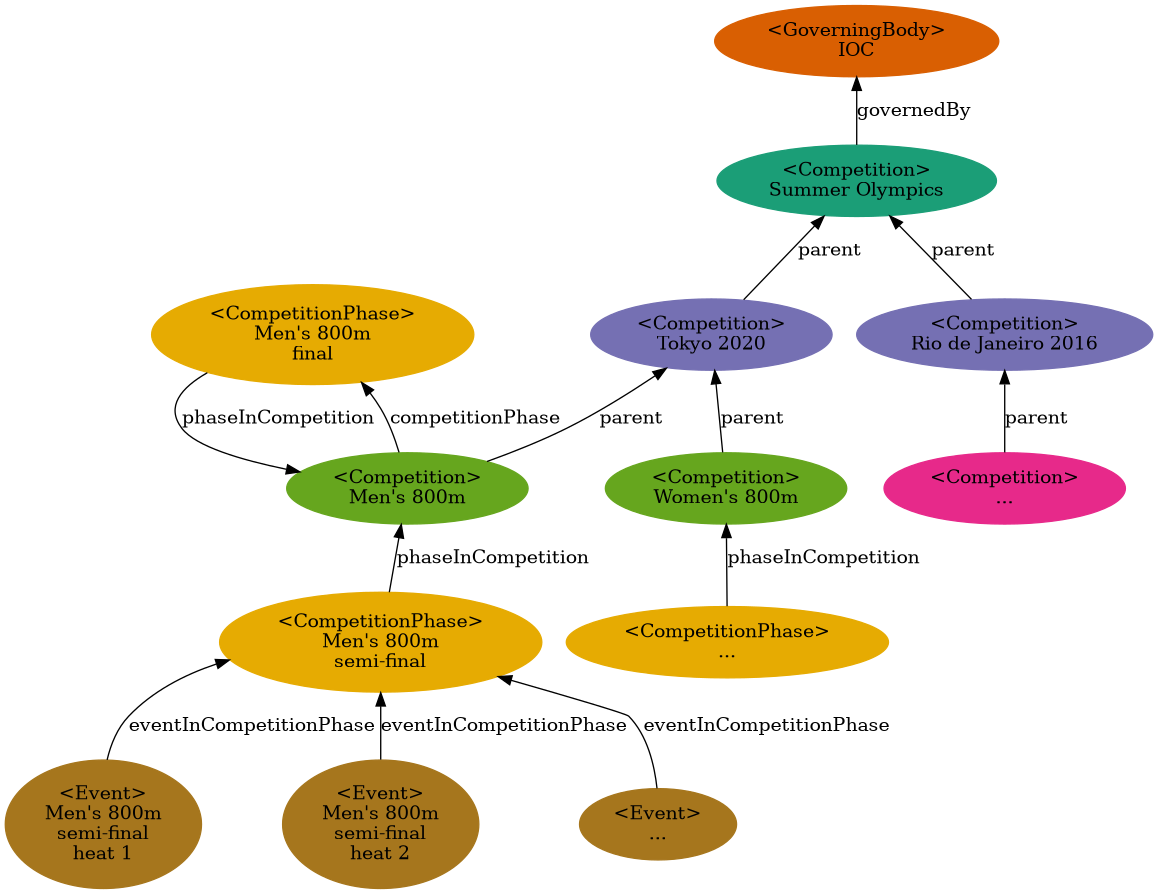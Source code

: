 @startuml
digraph regexp {
 # docs and examples at https://graphviz.org/Gallery/directed/
 rankdir="BT"
 node [colorscheme=dark27 style="filled"]
 ioc [label="<GoverningBody>\nIOC" color=2];
 summerolympics [label="<Competition>\nSummer Olympics" style="filled" color=1];
 tokyo [label="<Competition>\nTokyo 2020" color=3];
 rio [label="<Competition>\nRio de Janeiro 2016" color=3];
 rioextra [label="<Competition>\n..." color=4];
 tokyomens800m [label="<Competition>\nMen's 800m" color=5];
 tokyowomens800m [label="<Competition>\nWomen's 800m" color=5];
 tokyowomens800mextra [label="<CompetitionPhase>\n..." color=6];
 tokyomens800msemifinal [label="<CompetitionPhase>\nMen's 800m\nsemi-final" color=6];
 tokyomens800msemifinalheat1 [label="<Event>\nMen's 800m\nsemi-final\nheat 1" color=7];
 tokyomens800msemifinalheat2 [label="<Event>\nMen's 800m\nsemi-final\nheat 2" color=7];
 tokyomens800msemifinalheatx [label="<Event>\n..." color=7];
 tokyomens800mfinal [label="<CompetitionPhase>\nMen's 800m\nfinal" color=6];
 summerolympics -> ioc [label="governedBy"];
 tokyo -> summerolympics [label="parent"];
 rio -> summerolympics [label="parent"];
 rioextra -> rio [label="parent"];
 tokyomens800m -> tokyo [label="parent"];
 tokyowomens800m -> tokyo [label="parent"];
 tokyowomens800mextra -> tokyowomens800m [label="phaseInCompetition"];
 tokyomens800msemifinal -> tokyomens800m [label="phaseInCompetition"];
 tokyomens800m -> tokyomens800mfinal [label="competitionPhase"];
 tokyomens800mfinal -> tokyomens800m [label="phaseInCompetition"];
 tokyomens800msemifinalheat1 -> tokyomens800msemifinal [label="eventInCompetitionPhase"];
 tokyomens800msemifinalheat2 -> tokyomens800msemifinal [label="eventInCompetitionPhase"];
 tokyomens800msemifinalheatx -> tokyomens800msemifinal [label="eventInCompetitionPhase"];
}
@enduml
